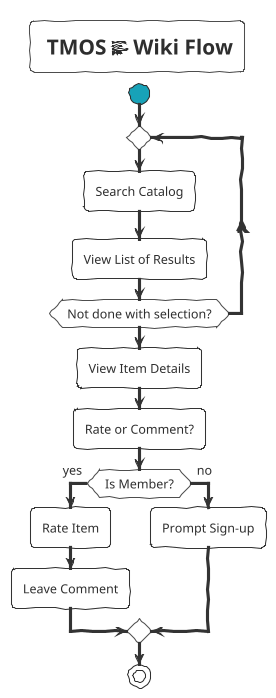 @startuml
!theme sketchy-outline
title <size:20> TMOS <&excerpt> Wiki Flow

start

repeat
  :Search Catalog;
  :View List of Results;

repeat while (Not done with selection?)

:View Item Details;
:Rate or Comment?;

if (Is Member?) then (yes)
  :Rate Item;
  :Leave Comment;
else (no)
  :Prompt Sign-up;
endif

stop
@enduml
